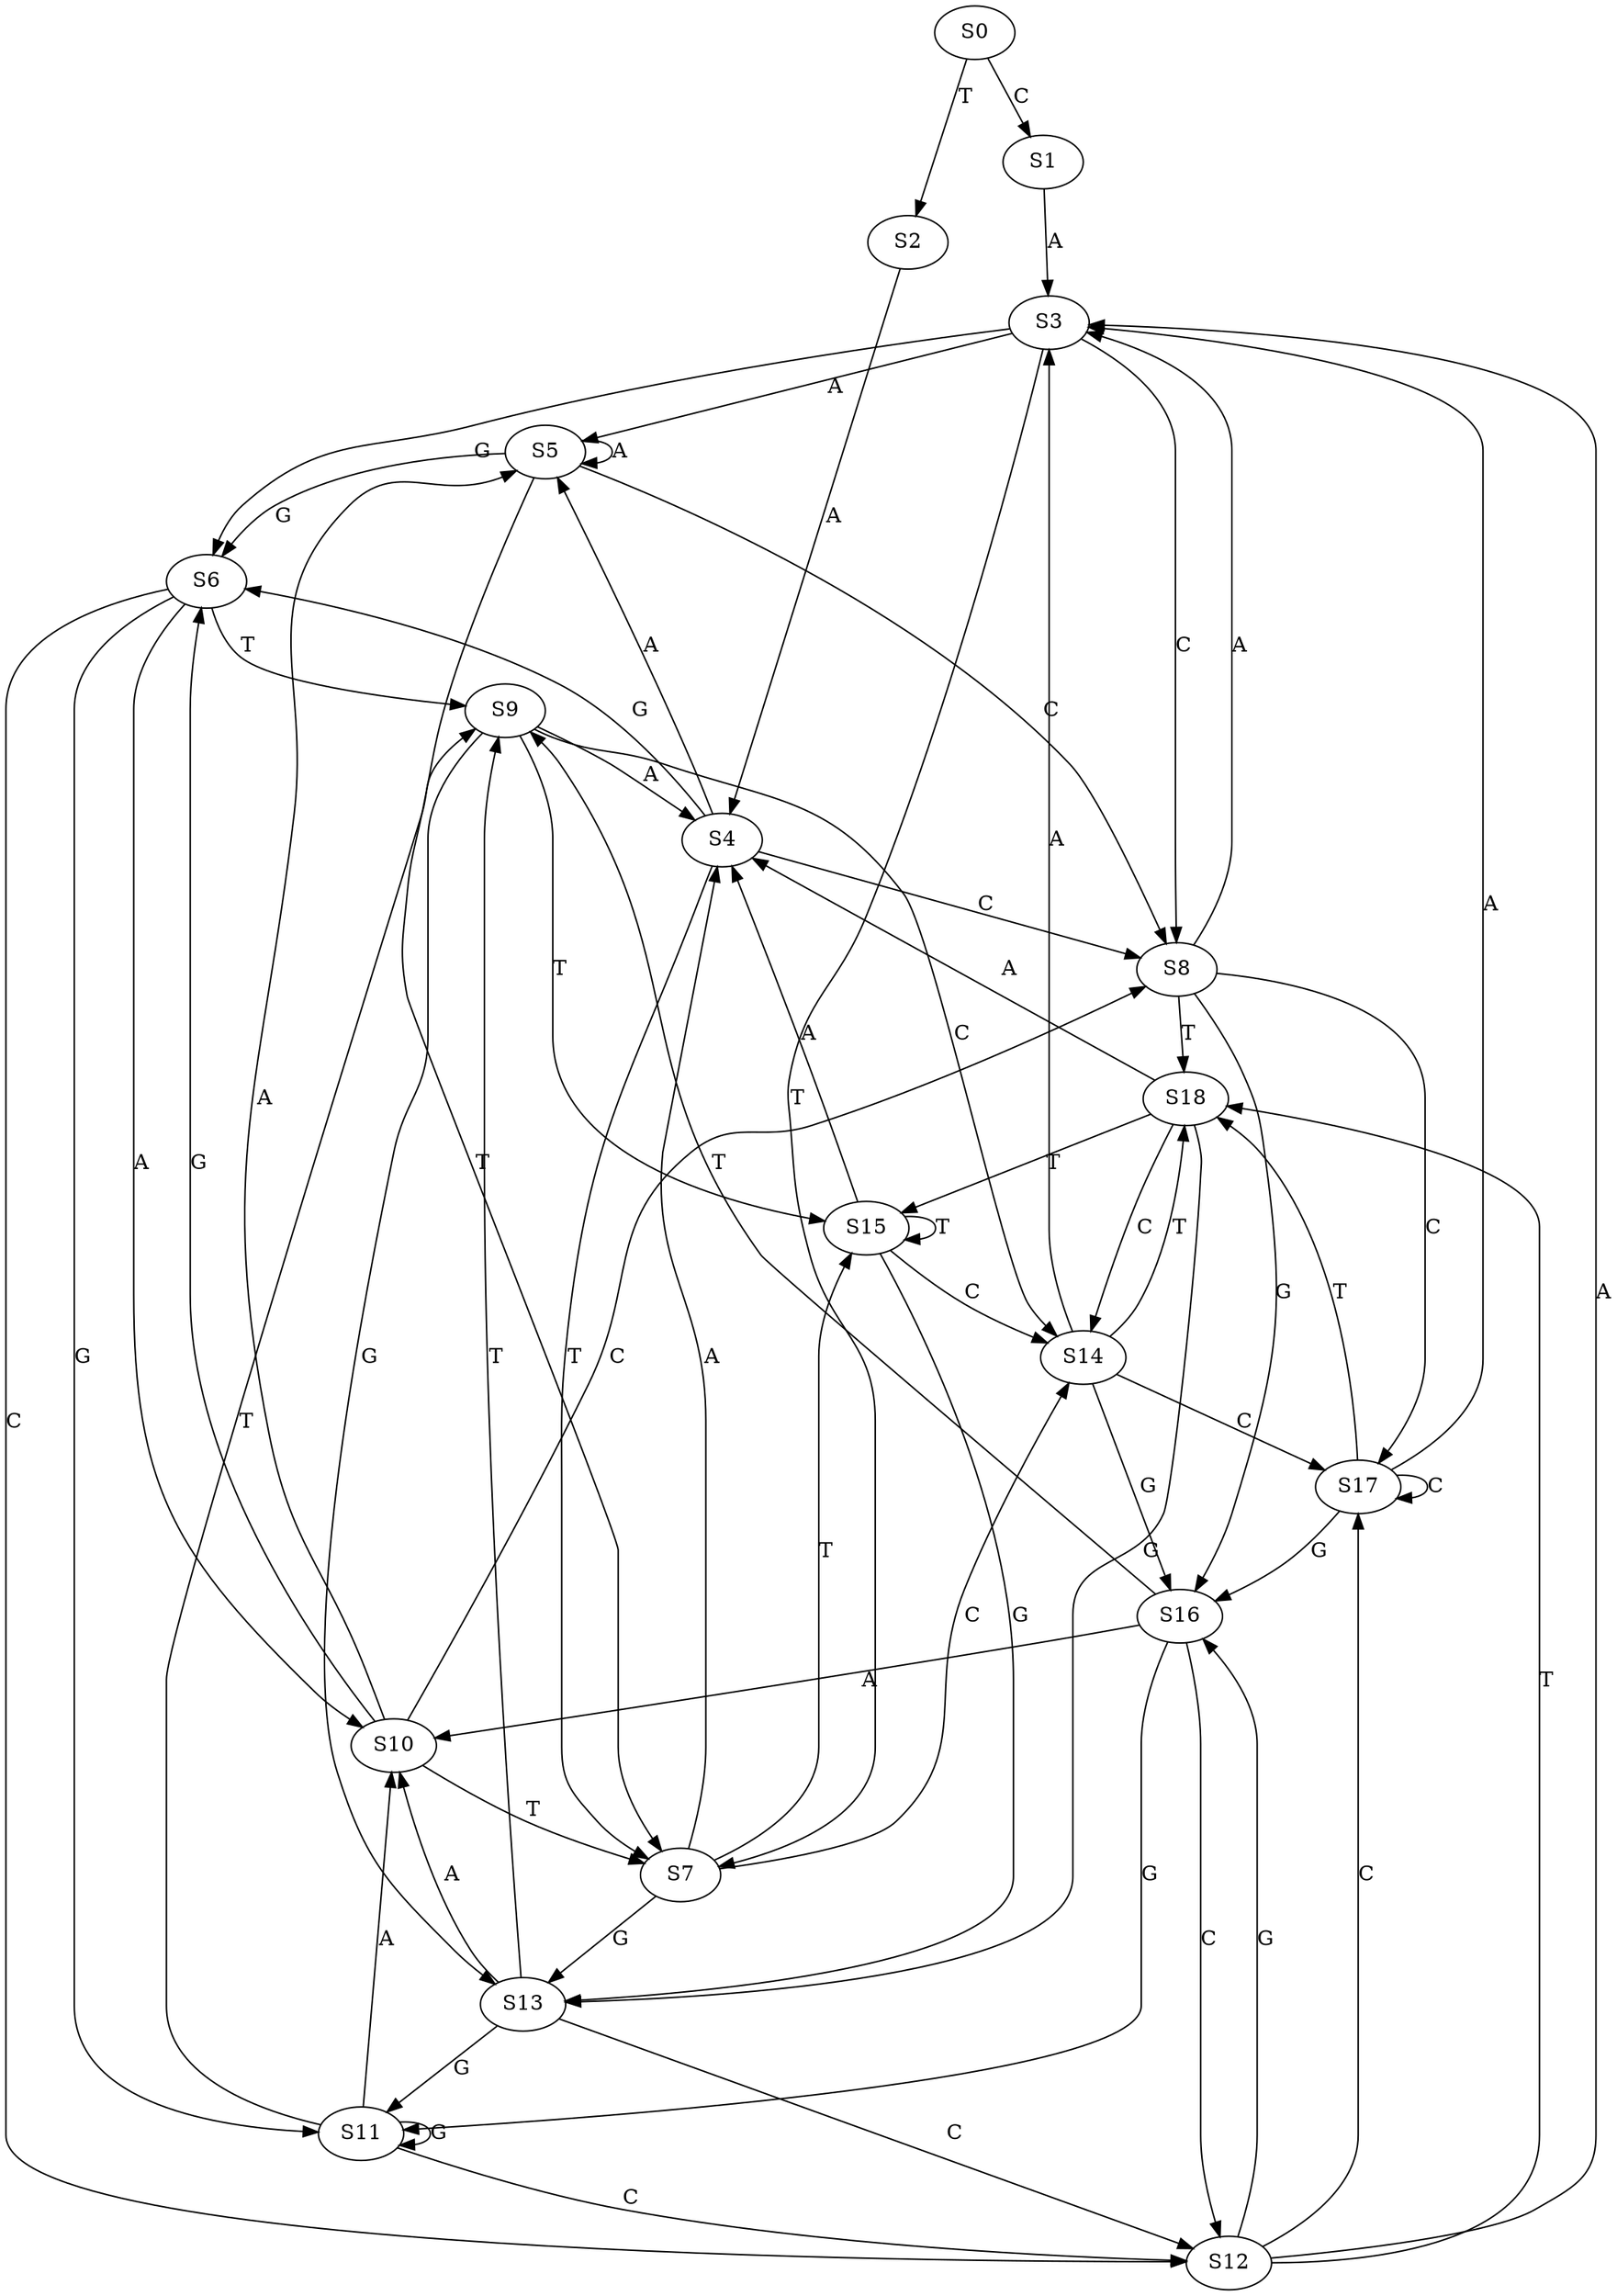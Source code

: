 strict digraph  {
	S0 -> S1 [ label = C ];
	S0 -> S2 [ label = T ];
	S1 -> S3 [ label = A ];
	S2 -> S4 [ label = A ];
	S3 -> S5 [ label = A ];
	S3 -> S6 [ label = G ];
	S3 -> S7 [ label = T ];
	S3 -> S8 [ label = C ];
	S4 -> S5 [ label = A ];
	S4 -> S8 [ label = C ];
	S4 -> S6 [ label = G ];
	S4 -> S7 [ label = T ];
	S5 -> S6 [ label = G ];
	S5 -> S5 [ label = A ];
	S5 -> S8 [ label = C ];
	S5 -> S7 [ label = T ];
	S6 -> S9 [ label = T ];
	S6 -> S10 [ label = A ];
	S6 -> S11 [ label = G ];
	S6 -> S12 [ label = C ];
	S7 -> S13 [ label = G ];
	S7 -> S14 [ label = C ];
	S7 -> S15 [ label = T ];
	S7 -> S4 [ label = A ];
	S8 -> S16 [ label = G ];
	S8 -> S3 [ label = A ];
	S8 -> S17 [ label = C ];
	S8 -> S18 [ label = T ];
	S9 -> S15 [ label = T ];
	S9 -> S4 [ label = A ];
	S9 -> S13 [ label = G ];
	S9 -> S14 [ label = C ];
	S10 -> S6 [ label = G ];
	S10 -> S5 [ label = A ];
	S10 -> S8 [ label = C ];
	S10 -> S7 [ label = T ];
	S11 -> S9 [ label = T ];
	S11 -> S10 [ label = A ];
	S11 -> S11 [ label = G ];
	S11 -> S12 [ label = C ];
	S12 -> S17 [ label = C ];
	S12 -> S18 [ label = T ];
	S12 -> S3 [ label = A ];
	S12 -> S16 [ label = G ];
	S13 -> S9 [ label = T ];
	S13 -> S12 [ label = C ];
	S13 -> S11 [ label = G ];
	S13 -> S10 [ label = A ];
	S14 -> S16 [ label = G ];
	S14 -> S3 [ label = A ];
	S14 -> S17 [ label = C ];
	S14 -> S18 [ label = T ];
	S15 -> S14 [ label = C ];
	S15 -> S13 [ label = G ];
	S15 -> S4 [ label = A ];
	S15 -> S15 [ label = T ];
	S16 -> S10 [ label = A ];
	S16 -> S12 [ label = C ];
	S16 -> S11 [ label = G ];
	S16 -> S9 [ label = T ];
	S17 -> S18 [ label = T ];
	S17 -> S3 [ label = A ];
	S17 -> S17 [ label = C ];
	S17 -> S16 [ label = G ];
	S18 -> S4 [ label = A ];
	S18 -> S15 [ label = T ];
	S18 -> S14 [ label = C ];
	S18 -> S13 [ label = G ];
}
